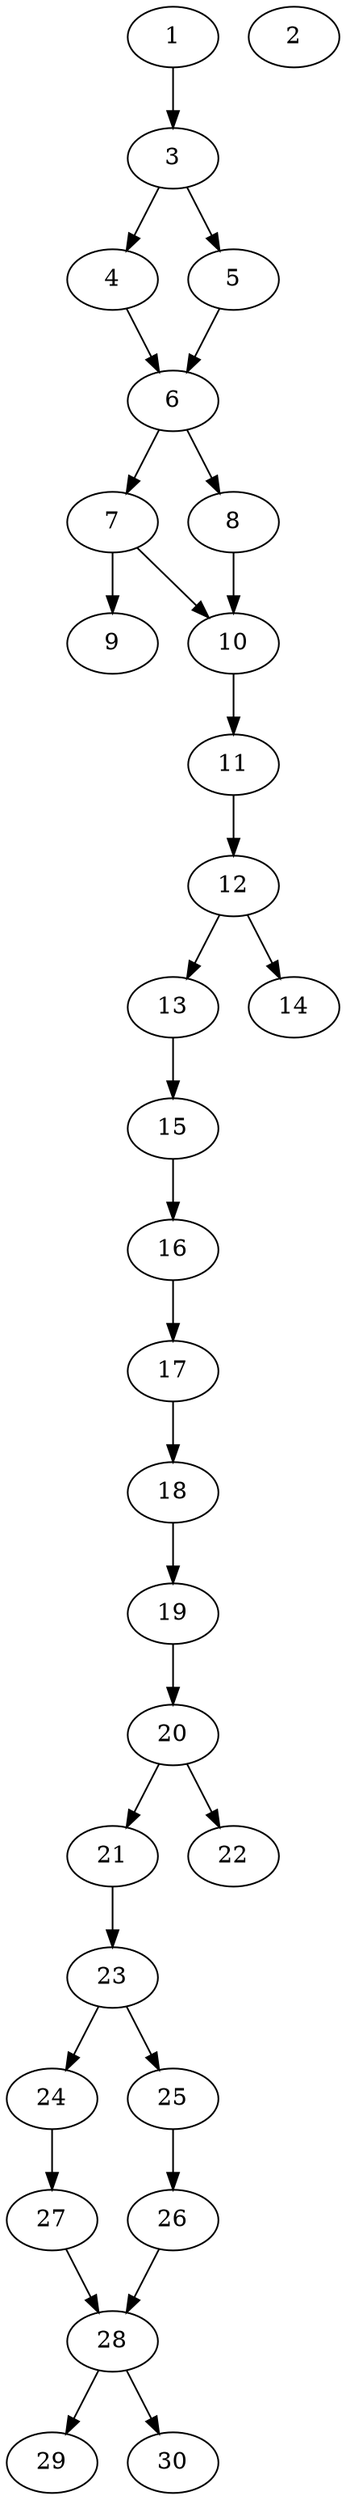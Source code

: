 // DAG automatically generated by daggen at Thu Oct  3 14:04:18 2019
// ./daggen --dot -n 30 --ccr 0.5 --fat 0.3 --regular 0.9 --density 0.6 --mindata 5242880 --maxdata 52428800 
digraph G {
  1 [size="42369024", alpha="0.17", expect_size="21184512"] 
  1 -> 3 [size ="21184512"]
  2 [size="47390720", alpha="0.04", expect_size="23695360"] 
  3 [size="28907520", alpha="0.02", expect_size="14453760"] 
  3 -> 4 [size ="14453760"]
  3 -> 5 [size ="14453760"]
  4 [size="41388032", alpha="0.07", expect_size="20694016"] 
  4 -> 6 [size ="20694016"]
  5 [size="98807808", alpha="0.06", expect_size="49403904"] 
  5 -> 6 [size ="49403904"]
  6 [size="74637312", alpha="0.11", expect_size="37318656"] 
  6 -> 7 [size ="37318656"]
  6 -> 8 [size ="37318656"]
  7 [size="29163520", alpha="0.15", expect_size="14581760"] 
  7 -> 9 [size ="14581760"]
  7 -> 10 [size ="14581760"]
  8 [size="61315072", alpha="0.05", expect_size="30657536"] 
  8 -> 10 [size ="30657536"]
  9 [size="93626368", alpha="0.09", expect_size="46813184"] 
  10 [size="83472384", alpha="0.19", expect_size="41736192"] 
  10 -> 11 [size ="41736192"]
  11 [size="54751232", alpha="0.02", expect_size="27375616"] 
  11 -> 12 [size ="27375616"]
  12 [size="41953280", alpha="0.16", expect_size="20976640"] 
  12 -> 13 [size ="20976640"]
  12 -> 14 [size ="20976640"]
  13 [size="62068736", alpha="0.14", expect_size="31034368"] 
  13 -> 15 [size ="31034368"]
  14 [size="71108608", alpha="0.11", expect_size="35554304"] 
  15 [size="103886848", alpha="0.17", expect_size="51943424"] 
  15 -> 16 [size ="51943424"]
  16 [size="36261888", alpha="0.08", expect_size="18130944"] 
  16 -> 17 [size ="18130944"]
  17 [size="87445504", alpha="0.05", expect_size="43722752"] 
  17 -> 18 [size ="43722752"]
  18 [size="63705088", alpha="0.09", expect_size="31852544"] 
  18 -> 19 [size ="31852544"]
  19 [size="86806528", alpha="0.12", expect_size="43403264"] 
  19 -> 20 [size ="43403264"]
  20 [size="33011712", alpha="0.05", expect_size="16505856"] 
  20 -> 21 [size ="16505856"]
  20 -> 22 [size ="16505856"]
  21 [size="26224640", alpha="0.04", expect_size="13112320"] 
  21 -> 23 [size ="13112320"]
  22 [size="37496832", alpha="0.12", expect_size="18748416"] 
  23 [size="17872896", alpha="0.04", expect_size="8936448"] 
  23 -> 24 [size ="8936448"]
  23 -> 25 [size ="8936448"]
  24 [size="81700864", alpha="0.02", expect_size="40850432"] 
  24 -> 27 [size ="40850432"]
  25 [size="37074944", alpha="0.18", expect_size="18537472"] 
  25 -> 26 [size ="18537472"]
  26 [size="24705024", alpha="0.09", expect_size="12352512"] 
  26 -> 28 [size ="12352512"]
  27 [size="62763008", alpha="0.03", expect_size="31381504"] 
  27 -> 28 [size ="31381504"]
  28 [size="85080064", alpha="0.08", expect_size="42540032"] 
  28 -> 29 [size ="42540032"]
  28 -> 30 [size ="42540032"]
  29 [size="33951744", alpha="0.11", expect_size="16975872"] 
  30 [size="88481792", alpha="0.09", expect_size="44240896"] 
}
